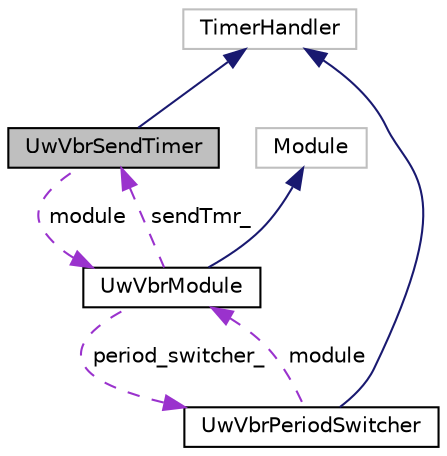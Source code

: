 digraph "UwVbrSendTimer"
{
 // LATEX_PDF_SIZE
  edge [fontname="Helvetica",fontsize="10",labelfontname="Helvetica",labelfontsize="10"];
  node [fontname="Helvetica",fontsize="10",shape=record];
  Node1 [label="UwVbrSendTimer",height=0.2,width=0.4,color="black", fillcolor="grey75", style="filled", fontcolor="black",tooltip="UwVbrSendTimer class is used to handle the scheduling period of UWVBR packets."];
  Node2 -> Node1 [dir="back",color="midnightblue",fontsize="10",style="solid",fontname="Helvetica"];
  Node2 [label="TimerHandler",height=0.2,width=0.4,color="grey75", fillcolor="white", style="filled",tooltip=" "];
  Node3 -> Node1 [dir="back",color="darkorchid3",fontsize="10",style="dashed",label=" module" ,fontname="Helvetica"];
  Node3 [label="UwVbrModule",height=0.2,width=0.4,color="black", fillcolor="white", style="filled",URL="$classUwVbrModule.html",tooltip="UwVbrModule class is used to manage UWVBR packets, and to collect statistics about them."];
  Node4 -> Node3 [dir="back",color="midnightblue",fontsize="10",style="solid",fontname="Helvetica"];
  Node4 [label="Module",height=0.2,width=0.4,color="grey75", fillcolor="white", style="filled",tooltip=" "];
  Node1 -> Node3 [dir="back",color="darkorchid3",fontsize="10",style="dashed",label=" sendTmr_" ,fontname="Helvetica"];
  Node5 -> Node3 [dir="back",color="darkorchid3",fontsize="10",style="dashed",label=" period_switcher_" ,fontname="Helvetica"];
  Node5 [label="UwVbrPeriodSwitcher",height=0.2,width=0.4,color="black", fillcolor="white", style="filled",URL="$classUwVbrPeriodSwitcher.html",tooltip="UwVbrPeriodSwitcher class is used to handle the switch between different period used by a UwVbrModule..."];
  Node2 -> Node5 [dir="back",color="midnightblue",fontsize="10",style="solid",fontname="Helvetica"];
  Node3 -> Node5 [dir="back",color="darkorchid3",fontsize="10",style="dashed",label=" module" ,fontname="Helvetica"];
}
